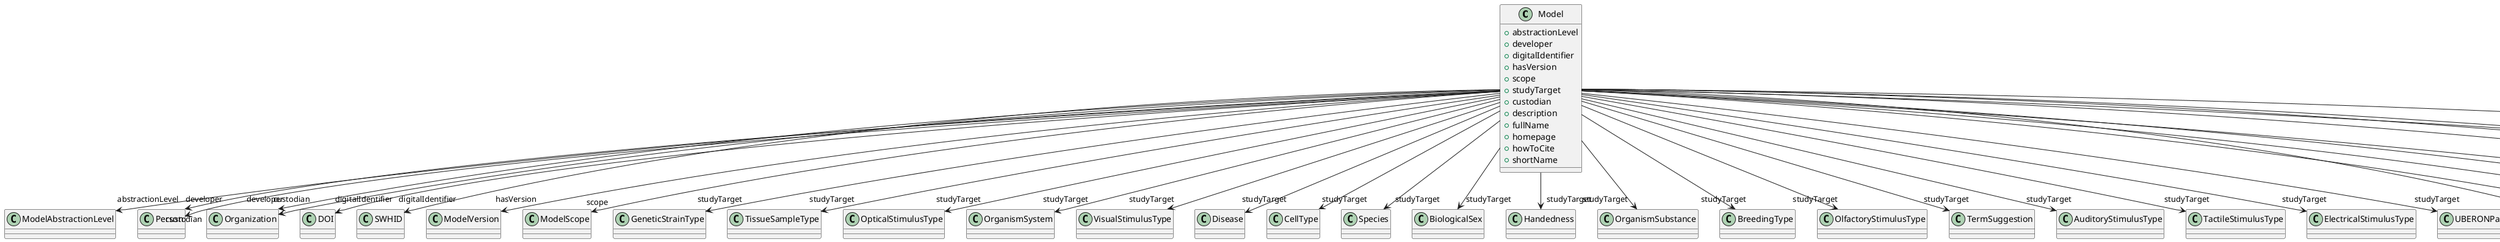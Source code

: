 @startuml
class Model {
+abstractionLevel
+developer
+digitalIdentifier
+hasVersion
+scope
+studyTarget
+custodian
+description
+fullName
+homepage
+howToCite
+shortName

}
Model -d-> "abstractionLevel" ModelAbstractionLevel
Model -d-> "developer" Person
Model -d-> "developer" Organization
Model -d-> "digitalIdentifier" DOI
Model -d-> "digitalIdentifier" SWHID
Model -d-> "hasVersion" ModelVersion
Model -d-> "scope" ModelScope
Model -d-> "studyTarget" GeneticStrainType
Model -d-> "studyTarget" TissueSampleType
Model -d-> "studyTarget" OpticalStimulusType
Model -d-> "studyTarget" OrganismSystem
Model -d-> "studyTarget" VisualStimulusType
Model -d-> "studyTarget" Disease
Model -d-> "studyTarget" CellType
Model -d-> "studyTarget" Species
Model -d-> "studyTarget" BiologicalSex
Model -d-> "studyTarget" Handedness
Model -d-> "studyTarget" OrganismSubstance
Model -d-> "studyTarget" BreedingType
Model -d-> "studyTarget" OlfactoryStimulusType
Model -d-> "studyTarget" TermSuggestion
Model -d-> "studyTarget" AuditoryStimulusType
Model -d-> "studyTarget" TactileStimulusType
Model -d-> "studyTarget" ElectricalStimulusType
Model -d-> "studyTarget" UBERONParcellation
Model -d-> "studyTarget" Organ
Model -d-> "studyTarget" DiseaseModel
Model -d-> "studyTarget" BiologicalOrder
Model -d-> "studyTarget" SubcellularEntity
Model -d-> "studyTarget" GustatoryStimulusType
Model -d-> "studyTarget" CellCultureType
Model -d-> "studyTarget" MolecularEntity
Model -d-> "studyTarget" ParcellationEntity
Model -d-> "studyTarget" CustomAnatomicalEntity
Model -d-> "custodian" Person
Model -d-> "custodian" Organization
Model -d-> "homepage" URL

@enduml